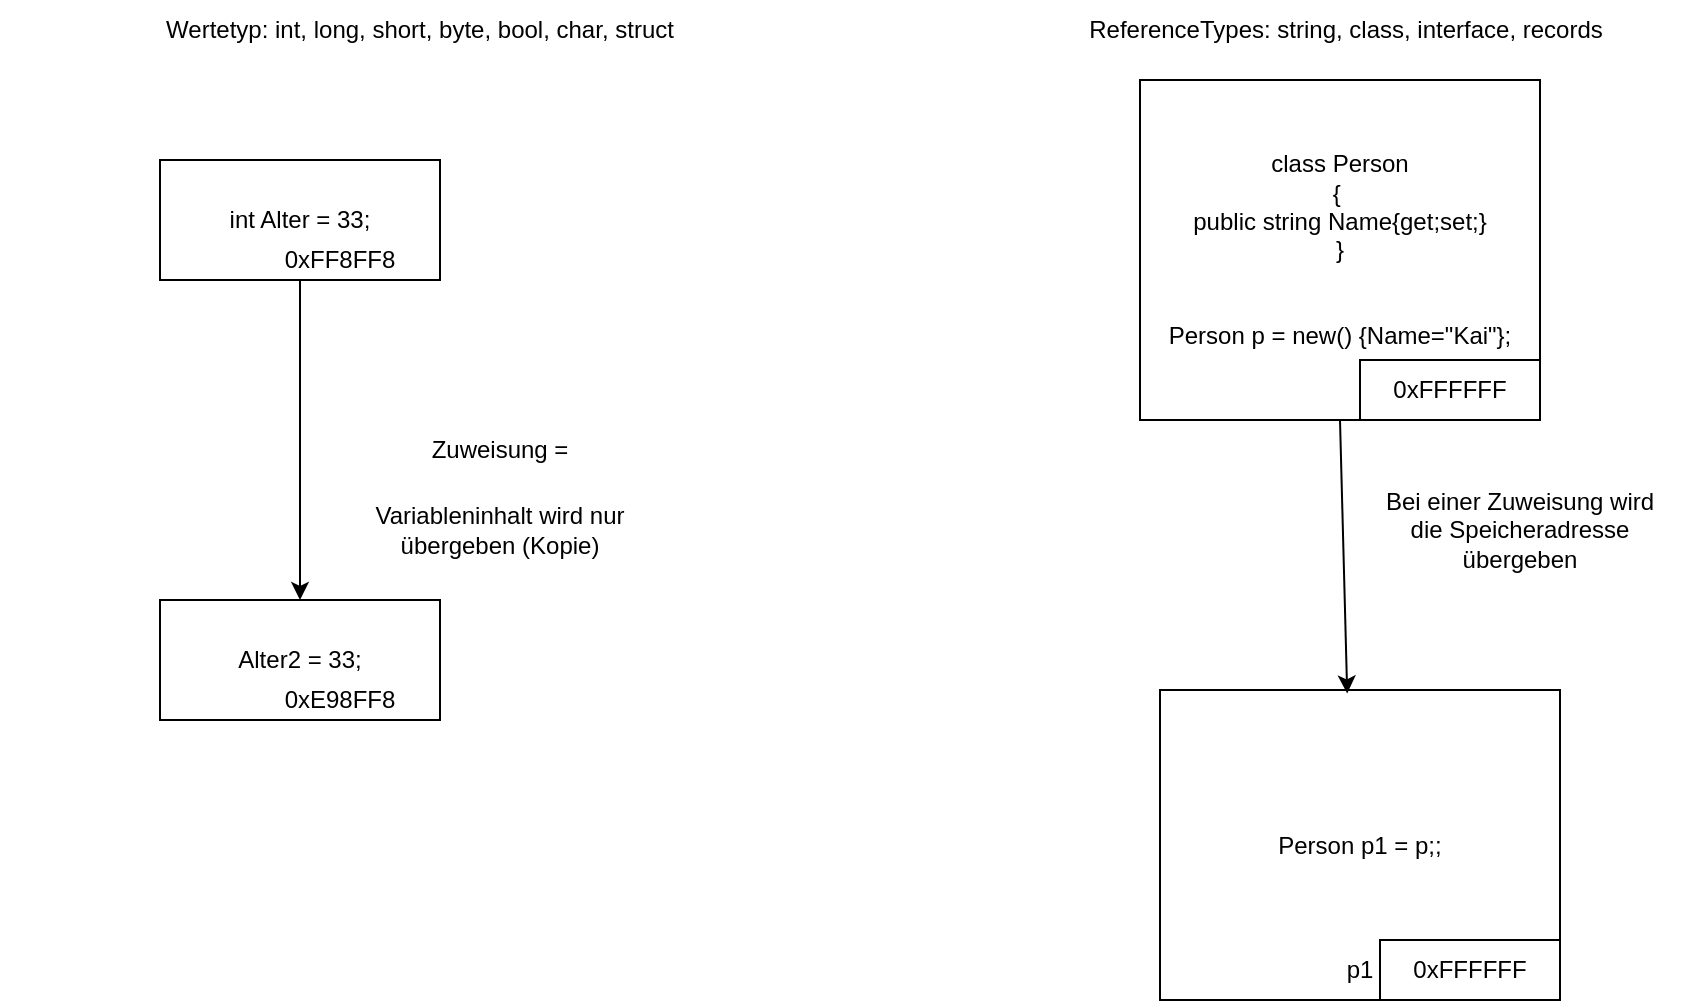 <mxfile version="16.5.4" type="device"><diagram id="bavMXwYojphjcTZH0orN" name="Page-1"><mxGraphModel dx="1849" dy="402" grid="1" gridSize="10" guides="1" tooltips="1" connect="1" arrows="1" fold="1" page="1" pageScale="1" pageWidth="827" pageHeight="1169" math="0" shadow="0"><root><mxCell id="0"/><mxCell id="1" parent="0"/><mxCell id="GjZD8nPnQK1w9MK0v2MW-1" value="Wertetyp: int, long, short, byte, bool, char, struct" style="text;html=1;strokeColor=none;fillColor=none;align=center;verticalAlign=middle;whiteSpace=wrap;rounded=0;" vertex="1" parent="1"><mxGeometry x="-70" y="10" width="420" height="30" as="geometry"/></mxCell><mxCell id="GjZD8nPnQK1w9MK0v2MW-3" value="ReferenceTypes: string, class, interface, records" style="text;html=1;strokeColor=none;fillColor=none;align=center;verticalAlign=middle;whiteSpace=wrap;rounded=0;" vertex="1" parent="1"><mxGeometry x="430" y="10" width="346" height="30" as="geometry"/></mxCell><mxCell id="GjZD8nPnQK1w9MK0v2MW-4" value="int Alter = 33;" style="rounded=0;whiteSpace=wrap;html=1;" vertex="1" parent="1"><mxGeometry x="10" y="90" width="140" height="60" as="geometry"/></mxCell><mxCell id="GjZD8nPnQK1w9MK0v2MW-5" value="0xFF8FF8" style="text;html=1;strokeColor=none;fillColor=none;align=center;verticalAlign=middle;whiteSpace=wrap;rounded=0;" vertex="1" parent="1"><mxGeometry x="50" y="130" width="100" height="20" as="geometry"/></mxCell><mxCell id="GjZD8nPnQK1w9MK0v2MW-6" value="&lt;span&gt;Alter2 = 33;&lt;/span&gt;" style="rounded=0;whiteSpace=wrap;html=1;" vertex="1" parent="1"><mxGeometry x="10" y="310" width="140" height="60" as="geometry"/></mxCell><mxCell id="GjZD8nPnQK1w9MK0v2MW-9" value="" style="endArrow=classic;html=1;rounded=0;entryX=0.5;entryY=0;entryDx=0;entryDy=0;" edge="1" parent="1" target="GjZD8nPnQK1w9MK0v2MW-6"><mxGeometry width="50" height="50" relative="1" as="geometry"><mxPoint x="80" y="150" as="sourcePoint"/><mxPoint x="410" y="180" as="targetPoint"/></mxGeometry></mxCell><mxCell id="GjZD8nPnQK1w9MK0v2MW-10" value="Variableninhalt wird nur übergeben (Kopie)" style="text;html=1;strokeColor=none;fillColor=none;align=center;verticalAlign=middle;whiteSpace=wrap;rounded=0;" vertex="1" parent="1"><mxGeometry x="110" y="260" width="140" height="30" as="geometry"/></mxCell><mxCell id="GjZD8nPnQK1w9MK0v2MW-11" value="0xE98FF8" style="text;html=1;strokeColor=none;fillColor=none;align=center;verticalAlign=middle;whiteSpace=wrap;rounded=0;" vertex="1" parent="1"><mxGeometry x="50" y="350" width="100" height="20" as="geometry"/></mxCell><mxCell id="GjZD8nPnQK1w9MK0v2MW-12" value="Zuweisung =" style="text;html=1;strokeColor=none;fillColor=none;align=center;verticalAlign=middle;whiteSpace=wrap;rounded=0;" vertex="1" parent="1"><mxGeometry x="110" y="220" width="140" height="30" as="geometry"/></mxCell><mxCell id="GjZD8nPnQK1w9MK0v2MW-13" value="class Person &lt;br&gt;{&amp;nbsp;&lt;br&gt;public string Name{get;set;}&lt;br&gt;}&lt;br&gt;&lt;br&gt;&lt;br&gt;Person p = new() {Name=&quot;Kai&quot;};&lt;br&gt;" style="rounded=0;whiteSpace=wrap;html=1;" vertex="1" parent="1"><mxGeometry x="500" y="50" width="200" height="170" as="geometry"/></mxCell><mxCell id="GjZD8nPnQK1w9MK0v2MW-15" value="Person p1 = p;;" style="rounded=0;whiteSpace=wrap;html=1;" vertex="1" parent="1"><mxGeometry x="510" y="355" width="200" height="155" as="geometry"/></mxCell><mxCell id="GjZD8nPnQK1w9MK0v2MW-19" value="Bei einer Zuweisung wird die Speicheradresse übergeben" style="text;html=1;strokeColor=none;fillColor=none;align=center;verticalAlign=middle;whiteSpace=wrap;rounded=0;" vertex="1" parent="1"><mxGeometry x="620" y="260" width="140" height="30" as="geometry"/></mxCell><mxCell id="GjZD8nPnQK1w9MK0v2MW-21" value="p1" style="text;html=1;strokeColor=none;fillColor=none;align=center;verticalAlign=middle;whiteSpace=wrap;rounded=0;" vertex="1" parent="1"><mxGeometry x="510" y="480" width="200" height="30" as="geometry"/></mxCell><mxCell id="GjZD8nPnQK1w9MK0v2MW-22" value="0xFFFFFF" style="rounded=0;whiteSpace=wrap;html=1;" vertex="1" parent="1"><mxGeometry x="620" y="480" width="90" height="30" as="geometry"/></mxCell><mxCell id="GjZD8nPnQK1w9MK0v2MW-23" value="0xFFFFFF" style="rounded=0;whiteSpace=wrap;html=1;" vertex="1" parent="1"><mxGeometry x="610" y="190" width="90" height="30" as="geometry"/></mxCell><mxCell id="GjZD8nPnQK1w9MK0v2MW-24" value="" style="endArrow=classic;html=1;rounded=0;exitX=0.5;exitY=1;exitDx=0;exitDy=0;entryX=0.468;entryY=0.011;entryDx=0;entryDy=0;entryPerimeter=0;" edge="1" parent="1" source="GjZD8nPnQK1w9MK0v2MW-13" target="GjZD8nPnQK1w9MK0v2MW-15"><mxGeometry width="50" height="50" relative="1" as="geometry"><mxPoint x="360" y="340" as="sourcePoint"/><mxPoint x="410" y="290" as="targetPoint"/></mxGeometry></mxCell></root></mxGraphModel></diagram></mxfile>